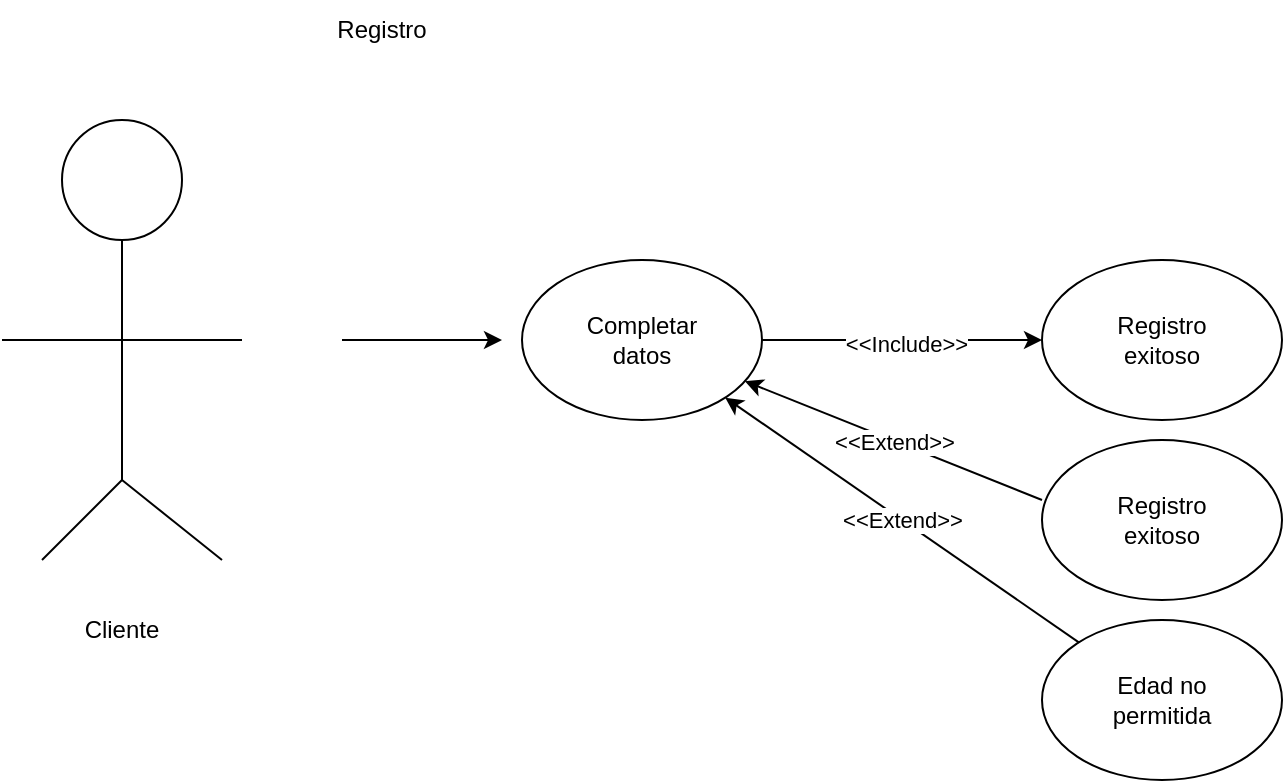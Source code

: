 <mxfile version="24.7.7">
  <diagram name="Page-1" id="iCfwwDqAuGKXf9mod9u1">
    <mxGraphModel dx="1110" dy="659" grid="1" gridSize="10" guides="1" tooltips="1" connect="1" arrows="1" fold="1" page="1" pageScale="1" pageWidth="850" pageHeight="1100" math="0" shadow="0">
      <root>
        <mxCell id="0" />
        <mxCell id="1" parent="0" />
        <mxCell id="zrRdJVa0UTjpO3cVLBpL-1" value="" style="verticalLabelPosition=bottom;verticalAlign=top;html=1;shape=mxgraph.flowchart.on-page_reference;" parent="1" vertex="1">
          <mxGeometry x="50" y="190" width="60" height="60" as="geometry" />
        </mxCell>
        <mxCell id="zrRdJVa0UTjpO3cVLBpL-2" value="" style="endArrow=none;html=1;rounded=0;entryX=0.5;entryY=1;entryDx=0;entryDy=0;entryPerimeter=0;" parent="1" target="zrRdJVa0UTjpO3cVLBpL-1" edge="1">
          <mxGeometry width="50" height="50" relative="1" as="geometry">
            <mxPoint x="80" y="370" as="sourcePoint" />
            <mxPoint x="450" y="350" as="targetPoint" />
          </mxGeometry>
        </mxCell>
        <mxCell id="zrRdJVa0UTjpO3cVLBpL-3" value="" style="endArrow=none;html=1;rounded=0;" parent="1" edge="1">
          <mxGeometry width="50" height="50" relative="1" as="geometry">
            <mxPoint x="40" y="410" as="sourcePoint" />
            <mxPoint x="80" y="370" as="targetPoint" />
          </mxGeometry>
        </mxCell>
        <mxCell id="zrRdJVa0UTjpO3cVLBpL-4" value="" style="endArrow=none;html=1;rounded=0;" parent="1" edge="1">
          <mxGeometry width="50" height="50" relative="1" as="geometry">
            <mxPoint x="130" y="410" as="sourcePoint" />
            <mxPoint x="80" y="370" as="targetPoint" />
          </mxGeometry>
        </mxCell>
        <mxCell id="zrRdJVa0UTjpO3cVLBpL-5" value="" style="endArrow=none;html=1;rounded=0;" parent="1" edge="1">
          <mxGeometry width="50" height="50" relative="1" as="geometry">
            <mxPoint x="20" y="300" as="sourcePoint" />
            <mxPoint x="140" y="300" as="targetPoint" />
            <Array as="points">
              <mxPoint x="80" y="300" />
            </Array>
          </mxGeometry>
        </mxCell>
        <mxCell id="z9dFIazEgeN6nL7wbjLp-1" value="" style="endArrow=classic;html=1;rounded=0;" edge="1" parent="1">
          <mxGeometry width="50" height="50" relative="1" as="geometry">
            <mxPoint x="190" y="300" as="sourcePoint" />
            <mxPoint x="270" y="300" as="targetPoint" />
          </mxGeometry>
        </mxCell>
        <object label="" id="z9dFIazEgeN6nL7wbjLp-2">
          <mxCell style="ellipse;whiteSpace=wrap;html=1;" vertex="1" parent="1">
            <mxGeometry x="280" y="260" width="120" height="80" as="geometry" />
          </mxCell>
        </object>
        <mxCell id="z9dFIazEgeN6nL7wbjLp-5" value="Completar datos" style="text;html=1;align=center;verticalAlign=middle;whiteSpace=wrap;rounded=0;" vertex="1" parent="1">
          <mxGeometry x="310" y="285" width="60" height="30" as="geometry" />
        </mxCell>
        <mxCell id="z9dFIazEgeN6nL7wbjLp-7" value="" style="endArrow=classic;html=1;rounded=0;exitX=1;exitY=0.5;exitDx=0;exitDy=0;" edge="1" parent="1" source="z9dFIazEgeN6nL7wbjLp-2">
          <mxGeometry relative="1" as="geometry">
            <mxPoint x="410" y="299.5" as="sourcePoint" />
            <mxPoint x="540" y="300" as="targetPoint" />
          </mxGeometry>
        </mxCell>
        <mxCell id="z9dFIazEgeN6nL7wbjLp-8" value="Label" style="edgeLabel;resizable=0;html=1;;align=center;verticalAlign=middle;" connectable="0" vertex="1" parent="z9dFIazEgeN6nL7wbjLp-7">
          <mxGeometry relative="1" as="geometry" />
        </mxCell>
        <mxCell id="z9dFIazEgeN6nL7wbjLp-9" value="&amp;lt;&amp;lt;Include&amp;gt;&amp;gt;" style="edgeLabel;html=1;align=center;verticalAlign=middle;resizable=0;points=[];" vertex="1" connectable="0" parent="z9dFIazEgeN6nL7wbjLp-7">
          <mxGeometry x="0.031" y="-2" relative="1" as="geometry">
            <mxPoint as="offset" />
          </mxGeometry>
        </mxCell>
        <mxCell id="z9dFIazEgeN6nL7wbjLp-11" value="" style="ellipse;whiteSpace=wrap;html=1;" vertex="1" parent="1">
          <mxGeometry x="540" y="260" width="120" height="80" as="geometry" />
        </mxCell>
        <mxCell id="z9dFIazEgeN6nL7wbjLp-13" value="Registro exitoso" style="text;html=1;align=center;verticalAlign=middle;whiteSpace=wrap;rounded=0;" vertex="1" parent="1">
          <mxGeometry x="570" y="285" width="60" height="30" as="geometry" />
        </mxCell>
        <mxCell id="z9dFIazEgeN6nL7wbjLp-14" value="" style="ellipse;whiteSpace=wrap;html=1;" vertex="1" parent="1">
          <mxGeometry x="540" y="350" width="120" height="80" as="geometry" />
        </mxCell>
        <mxCell id="z9dFIazEgeN6nL7wbjLp-15" value="Registro exitoso" style="text;html=1;align=center;verticalAlign=middle;whiteSpace=wrap;rounded=0;" vertex="1" parent="1">
          <mxGeometry x="570" y="375" width="60" height="30" as="geometry" />
        </mxCell>
        <mxCell id="z9dFIazEgeN6nL7wbjLp-17" value="" style="endArrow=classic;html=1;rounded=0;exitX=0;exitY=0.375;exitDx=0;exitDy=0;exitPerimeter=0;" edge="1" parent="1" source="z9dFIazEgeN6nL7wbjLp-14" target="z9dFIazEgeN6nL7wbjLp-2">
          <mxGeometry relative="1" as="geometry">
            <mxPoint x="440" y="340" as="sourcePoint" />
            <mxPoint x="540" y="340" as="targetPoint" />
          </mxGeometry>
        </mxCell>
        <mxCell id="z9dFIazEgeN6nL7wbjLp-18" value="&amp;lt;&amp;lt;Extend&amp;gt;&amp;gt;" style="edgeLabel;resizable=0;html=1;;align=center;verticalAlign=middle;" connectable="0" vertex="1" parent="z9dFIazEgeN6nL7wbjLp-17">
          <mxGeometry relative="1" as="geometry" />
        </mxCell>
        <mxCell id="z9dFIazEgeN6nL7wbjLp-19" value="" style="ellipse;whiteSpace=wrap;html=1;" vertex="1" parent="1">
          <mxGeometry x="540" y="440" width="120" height="80" as="geometry" />
        </mxCell>
        <mxCell id="z9dFIazEgeN6nL7wbjLp-20" value="Edad no permitida" style="text;html=1;align=center;verticalAlign=middle;whiteSpace=wrap;rounded=0;" vertex="1" parent="1">
          <mxGeometry x="570" y="465" width="60" height="30" as="geometry" />
        </mxCell>
        <mxCell id="z9dFIazEgeN6nL7wbjLp-21" value="" style="endArrow=classic;html=1;rounded=0;" edge="1" parent="1" source="z9dFIazEgeN6nL7wbjLp-19" target="z9dFIazEgeN6nL7wbjLp-2">
          <mxGeometry relative="1" as="geometry">
            <mxPoint x="440" y="420" as="sourcePoint" />
            <mxPoint x="540" y="420" as="targetPoint" />
          </mxGeometry>
        </mxCell>
        <mxCell id="z9dFIazEgeN6nL7wbjLp-22" value="&amp;lt;&amp;lt;Extend&amp;gt;&amp;gt;" style="edgeLabel;resizable=0;html=1;;align=center;verticalAlign=middle;" connectable="0" vertex="1" parent="z9dFIazEgeN6nL7wbjLp-21">
          <mxGeometry relative="1" as="geometry" />
        </mxCell>
        <mxCell id="z9dFIazEgeN6nL7wbjLp-24" value="Cliente" style="text;html=1;align=center;verticalAlign=middle;whiteSpace=wrap;rounded=0;" vertex="1" parent="1">
          <mxGeometry x="50" y="430" width="60" height="30" as="geometry" />
        </mxCell>
        <mxCell id="z9dFIazEgeN6nL7wbjLp-25" value="Registro" style="text;html=1;align=center;verticalAlign=middle;whiteSpace=wrap;rounded=0;" vertex="1" parent="1">
          <mxGeometry x="180" y="130" width="60" height="30" as="geometry" />
        </mxCell>
      </root>
    </mxGraphModel>
  </diagram>
</mxfile>
